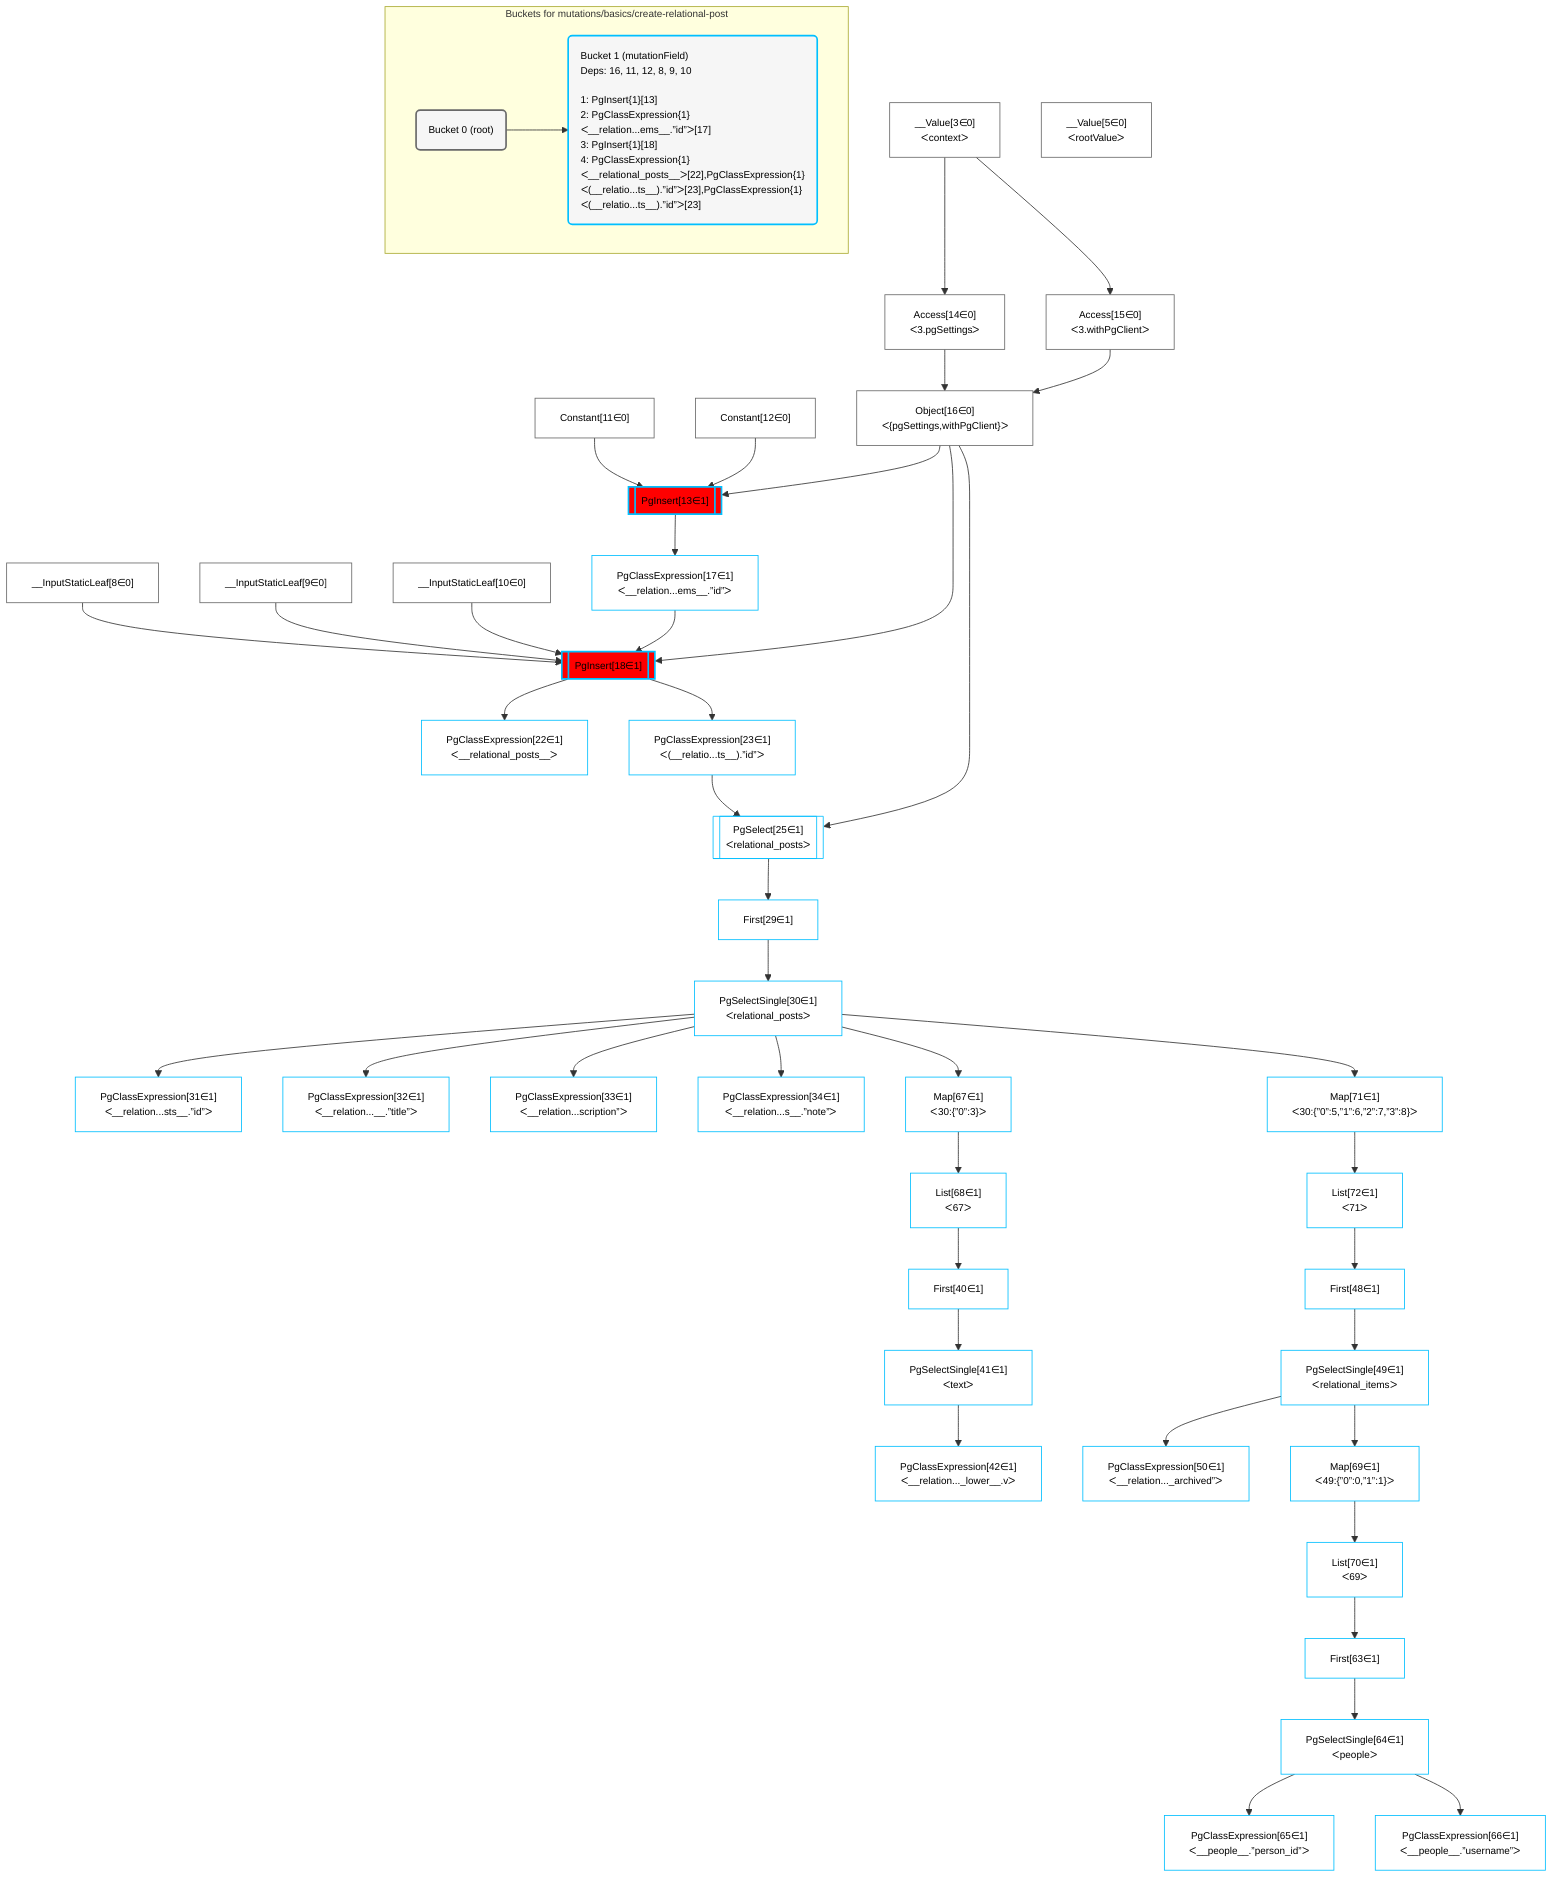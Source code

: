 %%{init: {'themeVariables': { 'fontSize': '12px'}}}%%
graph TD
    classDef path fill:#eee,stroke:#000,color:#000
    classDef plan fill:#fff,stroke-width:1px,color:#000
    classDef itemplan fill:#fff,stroke-width:2px,color:#000
    classDef sideeffectplan fill:#f00,stroke-width:2px,color:#000
    classDef bucket fill:#f6f6f6,color:#000,stroke-width:2px,text-align:left


    %% define steps
    __Value3["__Value[3∈0]<br />ᐸcontextᐳ"]:::plan
    __Value5["__Value[5∈0]<br />ᐸrootValueᐳ"]:::plan
    __InputStaticLeaf8["__InputStaticLeaf[8∈0]"]:::plan
    __InputStaticLeaf9["__InputStaticLeaf[9∈0]"]:::plan
    __InputStaticLeaf10["__InputStaticLeaf[10∈0]"]:::plan
    Constant11["Constant[11∈0]"]:::plan
    Constant12["Constant[12∈0]"]:::plan
    Access14["Access[14∈0]<br />ᐸ3.pgSettingsᐳ"]:::plan
    Access15["Access[15∈0]<br />ᐸ3.withPgClientᐳ"]:::plan
    Object16["Object[16∈0]<br />ᐸ{pgSettings,withPgClient}ᐳ"]:::plan
    PgInsert13[["PgInsert[13∈1]"]]:::sideeffectplan
    PgClassExpression17["PgClassExpression[17∈1]<br />ᐸ__relation...ems__.”id”ᐳ"]:::plan
    PgInsert18[["PgInsert[18∈1]"]]:::sideeffectplan
    PgClassExpression22["PgClassExpression[22∈1]<br />ᐸ__relational_posts__ᐳ"]:::plan
    PgClassExpression23["PgClassExpression[23∈1]<br />ᐸ(__relatio...ts__).”id”ᐳ"]:::plan
    PgSelect25[["PgSelect[25∈1]<br />ᐸrelational_postsᐳ"]]:::plan
    First29["First[29∈1]"]:::plan
    PgSelectSingle30["PgSelectSingle[30∈1]<br />ᐸrelational_postsᐳ"]:::plan
    PgClassExpression31["PgClassExpression[31∈1]<br />ᐸ__relation...sts__.”id”ᐳ"]:::plan
    PgClassExpression32["PgClassExpression[32∈1]<br />ᐸ__relation...__.”title”ᐳ"]:::plan
    PgClassExpression33["PgClassExpression[33∈1]<br />ᐸ__relation...scription”ᐳ"]:::plan
    PgClassExpression34["PgClassExpression[34∈1]<br />ᐸ__relation...s__.”note”ᐳ"]:::plan
    Map67["Map[67∈1]<br />ᐸ30:{”0”:3}ᐳ"]:::plan
    List68["List[68∈1]<br />ᐸ67ᐳ"]:::plan
    First40["First[40∈1]"]:::plan
    PgSelectSingle41["PgSelectSingle[41∈1]<br />ᐸtextᐳ"]:::plan
    PgClassExpression42["PgClassExpression[42∈1]<br />ᐸ__relation..._lower__.vᐳ"]:::plan
    Map71["Map[71∈1]<br />ᐸ30:{”0”:5,”1”:6,”2”:7,”3”:8}ᐳ"]:::plan
    List72["List[72∈1]<br />ᐸ71ᐳ"]:::plan
    First48["First[48∈1]"]:::plan
    PgSelectSingle49["PgSelectSingle[49∈1]<br />ᐸrelational_itemsᐳ"]:::plan
    PgClassExpression50["PgClassExpression[50∈1]<br />ᐸ__relation..._archived”ᐳ"]:::plan
    Map69["Map[69∈1]<br />ᐸ49:{”0”:0,”1”:1}ᐳ"]:::plan
    List70["List[70∈1]<br />ᐸ69ᐳ"]:::plan
    First63["First[63∈1]"]:::plan
    PgSelectSingle64["PgSelectSingle[64∈1]<br />ᐸpeopleᐳ"]:::plan
    PgClassExpression65["PgClassExpression[65∈1]<br />ᐸ__people__.”person_id”ᐳ"]:::plan
    PgClassExpression66["PgClassExpression[66∈1]<br />ᐸ__people__.”username”ᐳ"]:::plan

    %% plan dependencies
    __Value3 --> Access14
    __Value3 --> Access15
    Access14 & Access15 --> Object16
    Object16 & Constant11 & Constant12 --> PgInsert13
    PgInsert13 --> PgClassExpression17
    Object16 & PgClassExpression17 & __InputStaticLeaf8 & __InputStaticLeaf9 & __InputStaticLeaf10 --> PgInsert18
    PgInsert18 --> PgClassExpression22
    PgInsert18 --> PgClassExpression23
    Object16 & PgClassExpression23 --> PgSelect25
    PgSelect25 --> First29
    First29 --> PgSelectSingle30
    PgSelectSingle30 --> PgClassExpression31
    PgSelectSingle30 --> PgClassExpression32
    PgSelectSingle30 --> PgClassExpression33
    PgSelectSingle30 --> PgClassExpression34
    PgSelectSingle30 --> Map67
    Map67 --> List68
    List68 --> First40
    First40 --> PgSelectSingle41
    PgSelectSingle41 --> PgClassExpression42
    PgSelectSingle30 --> Map71
    Map71 --> List72
    List72 --> First48
    First48 --> PgSelectSingle49
    PgSelectSingle49 --> PgClassExpression50
    PgSelectSingle49 --> Map69
    Map69 --> List70
    List70 --> First63
    First63 --> PgSelectSingle64
    PgSelectSingle64 --> PgClassExpression65
    PgSelectSingle64 --> PgClassExpression66

    subgraph "Buckets for mutations/basics/create-relational-post"
    Bucket0("Bucket 0 (root)"):::bucket
    classDef bucket0 stroke:#696969
    class Bucket0,__Value3,__Value5,__InputStaticLeaf8,__InputStaticLeaf9,__InputStaticLeaf10,Constant11,Constant12,Access14,Access15,Object16 bucket0
    Bucket1("Bucket 1 (mutationField)<br />Deps: 16, 11, 12, 8, 9, 10<br /><br />1: PgInsert{1}[13]<br />2: PgClassExpression{1}ᐸ__relation...ems__.”id”ᐳ[17]<br />3: PgInsert{1}[18]<br />4: PgClassExpression{1}ᐸ__relational_posts__ᐳ[22],PgClassExpression{1}ᐸ(__relatio...ts__).”id”ᐳ[23],PgClassExpression{1}ᐸ(__relatio...ts__).”id”ᐳ[23]"):::bucket
    classDef bucket1 stroke:#00bfff
    class Bucket1,PgInsert13,PgClassExpression17,PgInsert18,PgClassExpression22,PgClassExpression23,PgSelect25,First29,PgSelectSingle30,PgClassExpression31,PgClassExpression32,PgClassExpression33,PgClassExpression34,First40,PgSelectSingle41,PgClassExpression42,First48,PgSelectSingle49,PgClassExpression50,First63,PgSelectSingle64,PgClassExpression65,PgClassExpression66,Map67,List68,Map69,List70,Map71,List72 bucket1
    Bucket0 --> Bucket1
    end